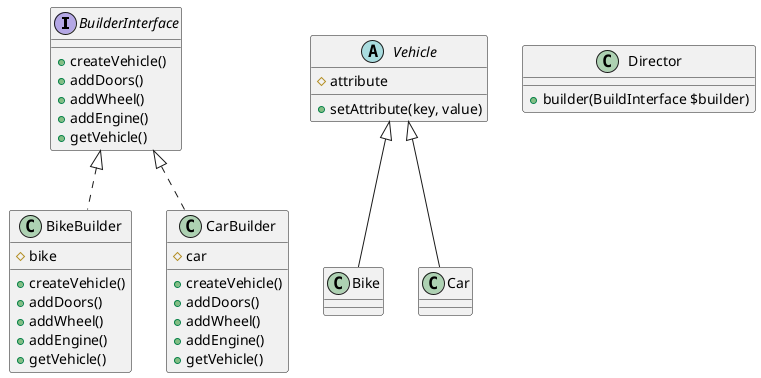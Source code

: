@startuml
interface BuilderInterface{
    + createVehicle()
    + addDoors()
    + addWheel()
    + addEngine()
    + getVehicle()
}

class BikeBuilder implements BuilderInterface{
    # bike
    + createVehicle()
    + addDoors()
    + addWheel()
    + addEngine()
    + getVehicle()
}

class CarBuilder implements BuilderInterface{
    # car
    + createVehicle()
    + addDoors()
    + addWheel()
    + addEngine()
    + getVehicle()
}

abstract class Vehicle{
    # attribute
    + setAttribute(key, value)
}

class Bike extends Vehicle{
}

class Car extends Vehicle{
}

class Director{
    + builder(BuildInterface $builder)
}
@enduml